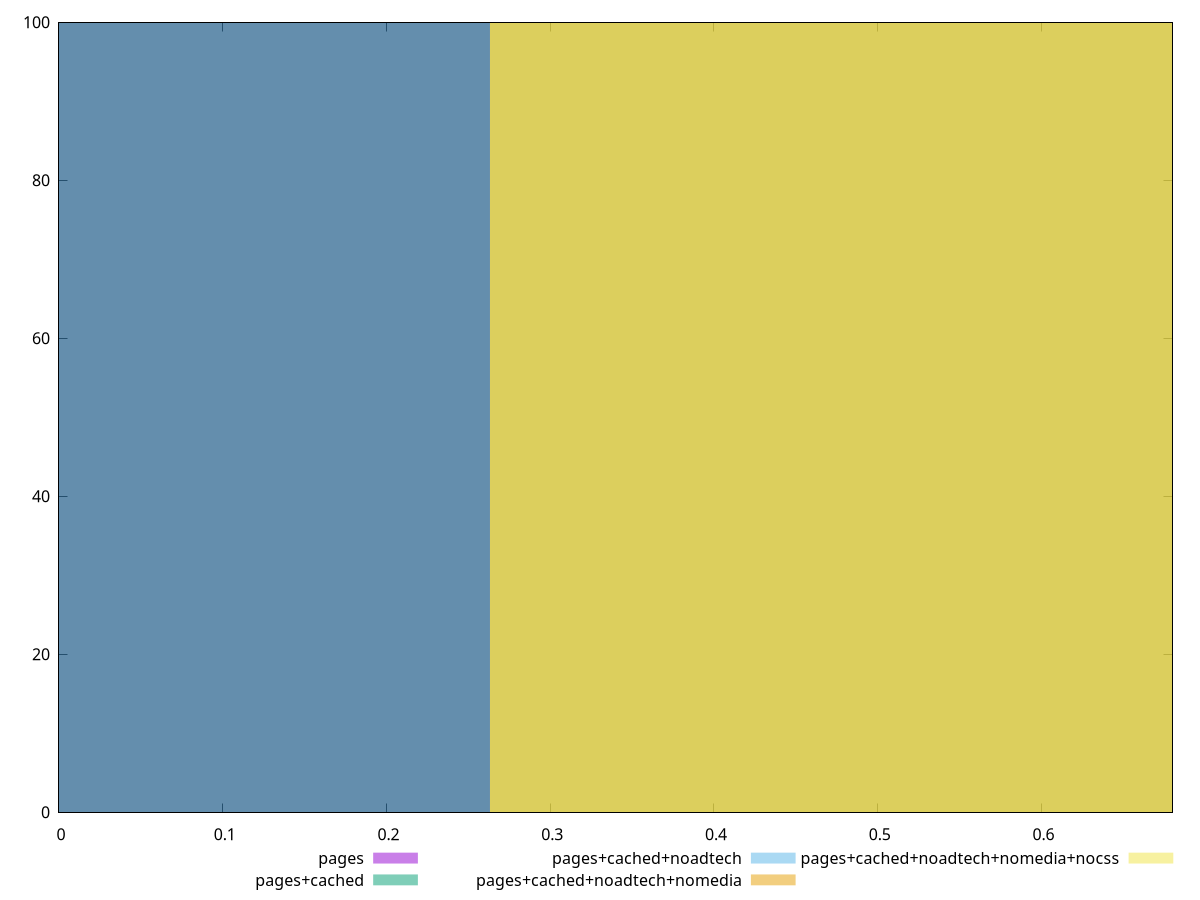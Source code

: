 reset

$pages <<EOF
0 100
EOF

$pagesCached <<EOF
0 100
EOF

$pagesCachedNoadtech <<EOF
0.5263843327916709 100
EOF

$pagesCachedNoadtechNomedia <<EOF
0.5263843327916709 100
EOF

$pagesCachedNoadtechNomediaNocss <<EOF
0.5263843327916709 100
EOF

set key outside below
set boxwidth 0.5263843327916709
set xrange [0:0.68]
set yrange [0:100]
set trange [0:100]
set style fill transparent solid 0.5 noborder
set terminal svg size 640, 530 enhanced background rgb 'white'
set output "report_00025_2021-02-22T21:38:55.199Z/uses-http2/comparison/histogram/all_score.svg"

plot $pages title "pages" with boxes, \
     $pagesCached title "pages+cached" with boxes, \
     $pagesCachedNoadtech title "pages+cached+noadtech" with boxes, \
     $pagesCachedNoadtechNomedia title "pages+cached+noadtech+nomedia" with boxes, \
     $pagesCachedNoadtechNomediaNocss title "pages+cached+noadtech+nomedia+nocss" with boxes

reset
